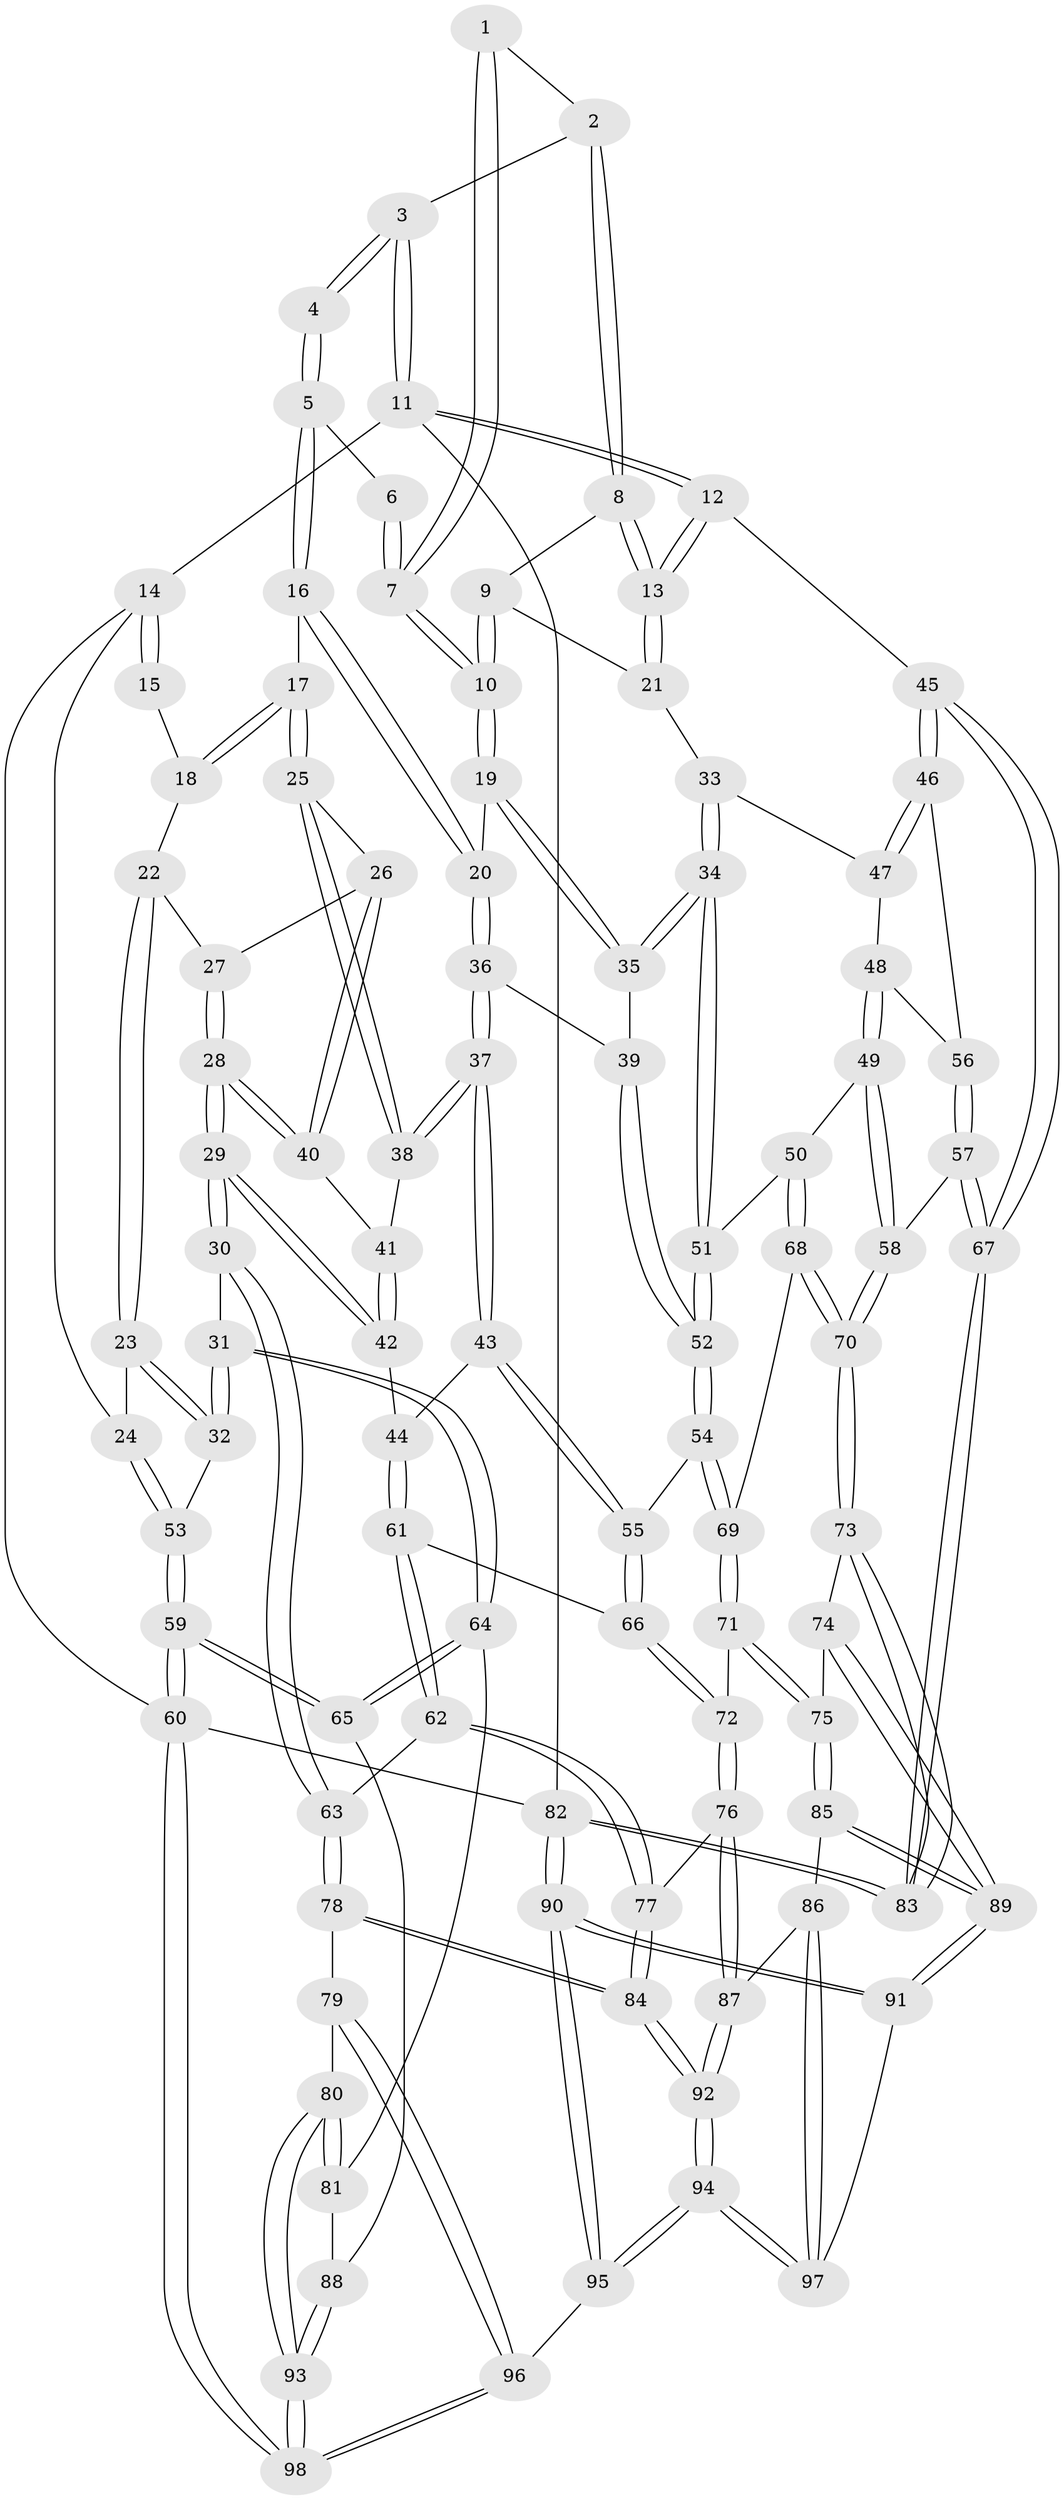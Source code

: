 // Generated by graph-tools (version 1.1) at 2025/17/03/09/25 04:17:17]
// undirected, 98 vertices, 242 edges
graph export_dot {
graph [start="1"]
  node [color=gray90,style=filled];
  1 [pos="+0.8040468609602627+0.06989397929449055"];
  2 [pos="+0.873153389026017+0.036181973382941796"];
  3 [pos="+1+0"];
  4 [pos="+0.4318894968018366+0"];
  5 [pos="+0.4371056444144181+0"];
  6 [pos="+0.6661026523598815+0.07900965668720905"];
  7 [pos="+0.7275399776682532+0.27267579093801314"];
  8 [pos="+0.881154649387836+0.12311236587862386"];
  9 [pos="+0.873519006126945+0.24766815817967272"];
  10 [pos="+0.7280730142037194+0.2835864519335112"];
  11 [pos="+1+0"];
  12 [pos="+1+0.26973257487115215"];
  13 [pos="+1+0.27263416788002265"];
  14 [pos="+0+0"];
  15 [pos="+0.21903819352592557+0"];
  16 [pos="+0.46194904372906714+0.23230669741527743"];
  17 [pos="+0.454649155515094+0.24158436454020693"];
  18 [pos="+0.23361941373309386+0.2737057696992758"];
  19 [pos="+0.7057780958838565+0.3096593367853533"];
  20 [pos="+0.6261536586065224+0.30412067775792667"];
  21 [pos="+0.9557944223063375+0.29067727198762505"];
  22 [pos="+0.20235888862670545+0.30121810868046833"];
  23 [pos="+0.18452635071428608+0.3030712968164247"];
  24 [pos="+0+0.06686432326541956"];
  25 [pos="+0.4521691534536163+0.24971317566457515"];
  26 [pos="+0.34002893965449255+0.3944157164113573"];
  27 [pos="+0.2108160051697253+0.3124079298142044"];
  28 [pos="+0.2632783345262143+0.4854052978222877"];
  29 [pos="+0.21813153896741588+0.5759437247645035"];
  30 [pos="+0.214246176924027+0.5817812360745036"];
  31 [pos="+0.17902602234224882+0.5819072759860011"];
  32 [pos="+0.11628836019714796+0.48853122151560546"];
  33 [pos="+0.8846793904728718+0.43799215498866934"];
  34 [pos="+0.7601527209116566+0.42075502364698486"];
  35 [pos="+0.7278971362163112+0.3716785574736639"];
  36 [pos="+0.5499740981361051+0.4879956352110688"];
  37 [pos="+0.5446153435523605+0.49160639319750077"];
  38 [pos="+0.47626944837204055+0.42861372584234536"];
  39 [pos="+0.6151261696111405+0.4858138862462849"];
  40 [pos="+0.3360885780917651+0.4096339839751736"];
  41 [pos="+0.41317623748643956+0.4687885202974271"];
  42 [pos="+0.4116691928279415+0.4829908580957819"];
  43 [pos="+0.5346353243599135+0.5304319470716805"];
  44 [pos="+0.44082173054572643+0.5521921285266053"];
  45 [pos="+1+0.48354500246915183"];
  46 [pos="+1+0.48443053137369657"];
  47 [pos="+0.8885263586916563+0.44324365313906655"];
  48 [pos="+0.8916538033494465+0.5312645178742956"];
  49 [pos="+0.8742705803043866+0.5773549510406574"];
  50 [pos="+0.80122925467618+0.5650360771143551"];
  51 [pos="+0.7425413292056805+0.5249277129530814"];
  52 [pos="+0.7035839298600239+0.553760690777787"];
  53 [pos="+0+0.28895970101662655"];
  54 [pos="+0.6703433883097433+0.610065612506516"];
  55 [pos="+0.5586417864507947+0.5796245445719926"];
  56 [pos="+0.9684137531523709+0.5293389135303822"];
  57 [pos="+0.9258462919613569+0.6667835754357022"];
  58 [pos="+0.9220217708697699+0.6663719072802539"];
  59 [pos="+0+0.7654524625970377"];
  60 [pos="+0+1"];
  61 [pos="+0.38643591269914673+0.6171288443206157"];
  62 [pos="+0.3130496209247038+0.635946897469471"];
  63 [pos="+0.283423005976209+0.6325646665537826"];
  64 [pos="+0.1004763698057625+0.6533862353437245"];
  65 [pos="+0+0.741936234339457"];
  66 [pos="+0.5113861950168939+0.6786189283566023"];
  67 [pos="+1+0.7310729863954274"];
  68 [pos="+0.7755819838940404+0.6661941182192768"];
  69 [pos="+0.6795930250895291+0.6517170109764296"];
  70 [pos="+0.8458887290626124+0.7218695064657616"];
  71 [pos="+0.663123353800105+0.6955766126261327"];
  72 [pos="+0.5288103152045681+0.7332341188080702"];
  73 [pos="+0.8331658505204724+0.7540318219503114"];
  74 [pos="+0.8264767193793232+0.7595967583081471"];
  75 [pos="+0.6982866686407411+0.769157116371262"];
  76 [pos="+0.5195322080421232+0.7594199049694634"];
  77 [pos="+0.43530364710169195+0.7826392663513453"];
  78 [pos="+0.2814115194191951+0.811508704112255"];
  79 [pos="+0.263285275117241+0.8271326967996017"];
  80 [pos="+0.2259914944863627+0.8407072710752245"];
  81 [pos="+0.16348728534534915+0.7941404938126329"];
  82 [pos="+1+1"];
  83 [pos="+1+1"];
  84 [pos="+0.3885336652040717+0.8447643106566679"];
  85 [pos="+0.6901645504384226+0.7910836275826905"];
  86 [pos="+0.6252900770538808+0.8446817491428896"];
  87 [pos="+0.5280576882518777+0.7748900817982615"];
  88 [pos="+0.1132058603062524+0.8394613451096169"];
  89 [pos="+0.7842240707091035+0.9189359740112999"];
  90 [pos="+0.8820212249675999+1"];
  91 [pos="+0.7888603092547504+0.9723918679296149"];
  92 [pos="+0.46579243814498317+1"];
  93 [pos="+0.15112910591579415+0.9660803954334629"];
  94 [pos="+0.4674066660527148+1"];
  95 [pos="+0.46739027489210894+1"];
  96 [pos="+0.3895751922423597+1"];
  97 [pos="+0.6255518408257763+0.851792668982487"];
  98 [pos="+0.02687107034667717+1"];
  1 -- 2;
  1 -- 7;
  1 -- 7;
  2 -- 3;
  2 -- 8;
  2 -- 8;
  3 -- 4;
  3 -- 4;
  3 -- 11;
  3 -- 11;
  4 -- 5;
  4 -- 5;
  5 -- 6;
  5 -- 16;
  5 -- 16;
  6 -- 7;
  6 -- 7;
  7 -- 10;
  7 -- 10;
  8 -- 9;
  8 -- 13;
  8 -- 13;
  9 -- 10;
  9 -- 10;
  9 -- 21;
  10 -- 19;
  10 -- 19;
  11 -- 12;
  11 -- 12;
  11 -- 14;
  11 -- 82;
  12 -- 13;
  12 -- 13;
  12 -- 45;
  13 -- 21;
  13 -- 21;
  14 -- 15;
  14 -- 15;
  14 -- 24;
  14 -- 60;
  15 -- 18;
  16 -- 17;
  16 -- 20;
  16 -- 20;
  17 -- 18;
  17 -- 18;
  17 -- 25;
  17 -- 25;
  18 -- 22;
  19 -- 20;
  19 -- 35;
  19 -- 35;
  20 -- 36;
  20 -- 36;
  21 -- 33;
  22 -- 23;
  22 -- 23;
  22 -- 27;
  23 -- 24;
  23 -- 32;
  23 -- 32;
  24 -- 53;
  24 -- 53;
  25 -- 26;
  25 -- 38;
  25 -- 38;
  26 -- 27;
  26 -- 40;
  26 -- 40;
  27 -- 28;
  27 -- 28;
  28 -- 29;
  28 -- 29;
  28 -- 40;
  28 -- 40;
  29 -- 30;
  29 -- 30;
  29 -- 42;
  29 -- 42;
  30 -- 31;
  30 -- 63;
  30 -- 63;
  31 -- 32;
  31 -- 32;
  31 -- 64;
  31 -- 64;
  32 -- 53;
  33 -- 34;
  33 -- 34;
  33 -- 47;
  34 -- 35;
  34 -- 35;
  34 -- 51;
  34 -- 51;
  35 -- 39;
  36 -- 37;
  36 -- 37;
  36 -- 39;
  37 -- 38;
  37 -- 38;
  37 -- 43;
  37 -- 43;
  38 -- 41;
  39 -- 52;
  39 -- 52;
  40 -- 41;
  41 -- 42;
  41 -- 42;
  42 -- 44;
  43 -- 44;
  43 -- 55;
  43 -- 55;
  44 -- 61;
  44 -- 61;
  45 -- 46;
  45 -- 46;
  45 -- 67;
  45 -- 67;
  46 -- 47;
  46 -- 47;
  46 -- 56;
  47 -- 48;
  48 -- 49;
  48 -- 49;
  48 -- 56;
  49 -- 50;
  49 -- 58;
  49 -- 58;
  50 -- 51;
  50 -- 68;
  50 -- 68;
  51 -- 52;
  51 -- 52;
  52 -- 54;
  52 -- 54;
  53 -- 59;
  53 -- 59;
  54 -- 55;
  54 -- 69;
  54 -- 69;
  55 -- 66;
  55 -- 66;
  56 -- 57;
  56 -- 57;
  57 -- 58;
  57 -- 67;
  57 -- 67;
  58 -- 70;
  58 -- 70;
  59 -- 60;
  59 -- 60;
  59 -- 65;
  59 -- 65;
  60 -- 98;
  60 -- 98;
  60 -- 82;
  61 -- 62;
  61 -- 62;
  61 -- 66;
  62 -- 63;
  62 -- 77;
  62 -- 77;
  63 -- 78;
  63 -- 78;
  64 -- 65;
  64 -- 65;
  64 -- 81;
  65 -- 88;
  66 -- 72;
  66 -- 72;
  67 -- 83;
  67 -- 83;
  68 -- 69;
  68 -- 70;
  68 -- 70;
  69 -- 71;
  69 -- 71;
  70 -- 73;
  70 -- 73;
  71 -- 72;
  71 -- 75;
  71 -- 75;
  72 -- 76;
  72 -- 76;
  73 -- 74;
  73 -- 83;
  73 -- 83;
  74 -- 75;
  74 -- 89;
  74 -- 89;
  75 -- 85;
  75 -- 85;
  76 -- 77;
  76 -- 87;
  76 -- 87;
  77 -- 84;
  77 -- 84;
  78 -- 79;
  78 -- 84;
  78 -- 84;
  79 -- 80;
  79 -- 96;
  79 -- 96;
  80 -- 81;
  80 -- 81;
  80 -- 93;
  80 -- 93;
  81 -- 88;
  82 -- 83;
  82 -- 83;
  82 -- 90;
  82 -- 90;
  84 -- 92;
  84 -- 92;
  85 -- 86;
  85 -- 89;
  85 -- 89;
  86 -- 87;
  86 -- 97;
  86 -- 97;
  87 -- 92;
  87 -- 92;
  88 -- 93;
  88 -- 93;
  89 -- 91;
  89 -- 91;
  90 -- 91;
  90 -- 91;
  90 -- 95;
  90 -- 95;
  91 -- 97;
  92 -- 94;
  92 -- 94;
  93 -- 98;
  93 -- 98;
  94 -- 95;
  94 -- 95;
  94 -- 97;
  94 -- 97;
  95 -- 96;
  96 -- 98;
  96 -- 98;
}

